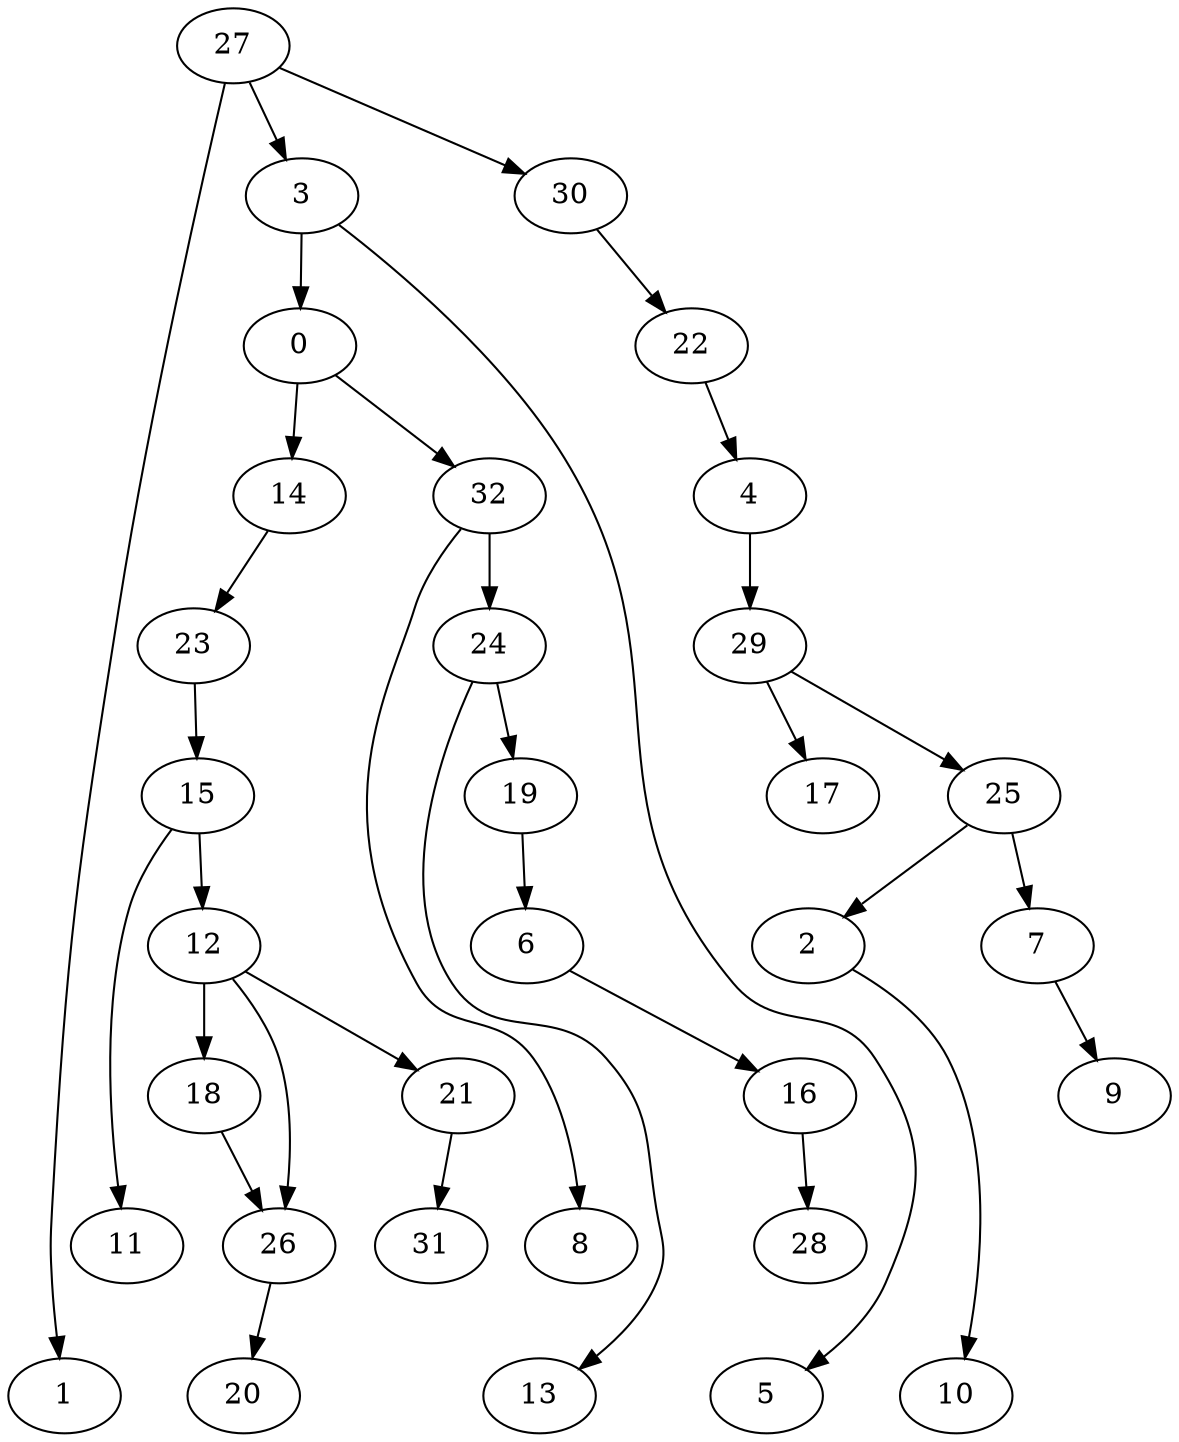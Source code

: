 digraph g {
0;
1;
2;
3;
4;
5;
6;
7;
8;
9;
10;
11;
12;
13;
14;
15;
16;
17;
18;
19;
20;
21;
22;
23;
24;
25;
26;
27;
28;
29;
30;
31;
32;
0 -> 32 [weight=0];
0 -> 14 [weight=0];
2 -> 10 [weight=0];
3 -> 0 [weight=0];
3 -> 5 [weight=0];
4 -> 29 [weight=1];
6 -> 16 [weight=0];
7 -> 9 [weight=0];
12 -> 18 [weight=1];
12 -> 21 [weight=0];
12 -> 26 [weight=0];
14 -> 23 [weight=0];
15 -> 12 [weight=0];
15 -> 11 [weight=0];
16 -> 28 [weight=0];
18 -> 26 [weight=0];
19 -> 6 [weight=0];
21 -> 31 [weight=0];
22 -> 4 [weight=0];
23 -> 15 [weight=0];
24 -> 19 [weight=0];
24 -> 13 [weight=0];
25 -> 2 [weight=0];
25 -> 7 [weight=0];
26 -> 20 [weight=0];
27 -> 1 [weight=0];
27 -> 30 [weight=0];
27 -> 3 [weight=0];
29 -> 17 [weight=0];
29 -> 25 [weight=0];
30 -> 22 [weight=0];
32 -> 8 [weight=0];
32 -> 24 [weight=1];
}
